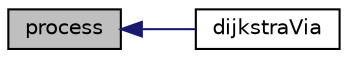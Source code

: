 digraph "process"
{
  edge [fontname="Helvetica",fontsize="10",labelfontname="Helvetica",labelfontsize="10"];
  node [fontname="Helvetica",fontsize="10",shape=record];
  rankdir="LR";
  Node1 [label="process",height=0.2,width=0.4,color="black", fillcolor="grey75", style="filled" fontcolor="black"];
  Node1 -> Node2 [dir="back",color="midnightblue",fontsize="10",style="solid",fontname="Helvetica"];
  Node2 [label="dijkstraVia",height=0.2,width=0.4,color="black", fillcolor="white", style="filled",URL="$dijkstraVia_8c.html#ada3c99b7af59eabdb7bc8c62cc1cdb0a"];
}
